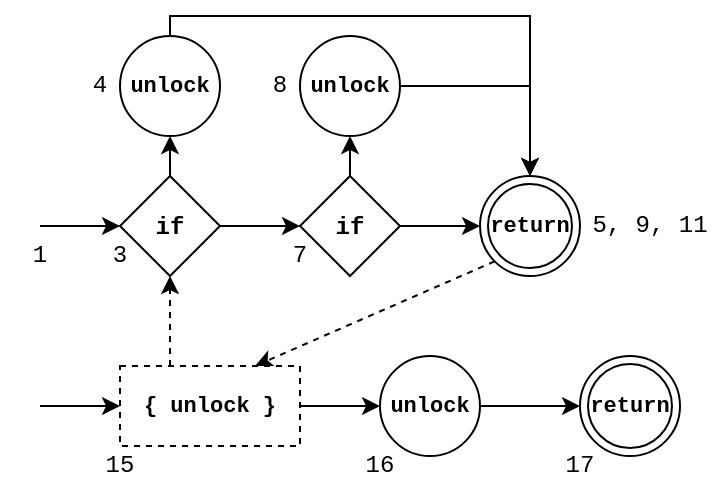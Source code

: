 <mxfile version="13.0.1" type="device"><diagram id="Ss7T1b37sjnOAqyqHXXe" name="Page-1"><mxGraphModel dx="946" dy="642" grid="1" gridSize="10" guides="1" tooltips="1" connect="1" arrows="1" fold="1" page="1" pageScale="1" pageWidth="827" pageHeight="1169" math="0" shadow="0"><root><mxCell id="0"/><mxCell id="1" parent="0"/><mxCell id="Sj1ee7e0pFJuCNpZxY8r-1" value="" style="endArrow=classic;html=1;entryX=0;entryY=0.5;entryDx=0;entryDy=0;" parent="1" target="Sj1ee7e0pFJuCNpZxY8r-2" edge="1"><mxGeometry width="50" height="50" relative="1" as="geometry"><mxPoint x="40" y="145" as="sourcePoint"/><mxPoint x="70" y="150" as="targetPoint"/></mxGeometry></mxCell><mxCell id="Sj1ee7e0pFJuCNpZxY8r-5" style="edgeStyle=orthogonalEdgeStyle;rounded=0;orthogonalLoop=1;jettySize=auto;html=1;exitX=1;exitY=0.5;exitDx=0;exitDy=0;entryX=0;entryY=0.5;entryDx=0;entryDy=0;" parent="1" source="Sj1ee7e0pFJuCNpZxY8r-2" target="Sj1ee7e0pFJuCNpZxY8r-4" edge="1"><mxGeometry relative="1" as="geometry"/></mxCell><mxCell id="Sj1ee7e0pFJuCNpZxY8r-7" style="rounded=0;orthogonalLoop=1;jettySize=auto;html=1;exitX=0.5;exitY=1;exitDx=0;exitDy=0;entryX=0.5;entryY=1;entryDx=0;entryDy=0;fontSize=11;" parent="1" source="Sj1ee7e0pFJuCNpZxY8r-2" target="Sj1ee7e0pFJuCNpZxY8r-6" edge="1"><mxGeometry relative="1" as="geometry"/></mxCell><mxCell id="Sj1ee7e0pFJuCNpZxY8r-2" value="&lt;font face=&quot;Courier New&quot;&gt;if&lt;/font&gt;" style="rhombus;whiteSpace=wrap;html=1;fontStyle=1" parent="1" vertex="1"><mxGeometry x="80" y="120" width="50" height="50" as="geometry"/></mxCell><mxCell id="Sj1ee7e0pFJuCNpZxY8r-23" style="edgeStyle=none;rounded=0;orthogonalLoop=1;jettySize=auto;html=1;exitX=1;exitY=0.5;exitDx=0;exitDy=0;entryX=0;entryY=0.5;entryDx=0;entryDy=0;fontFamily=Courier New;fontSize=11;" parent="1" source="Sj1ee7e0pFJuCNpZxY8r-4" target="Sj1ee7e0pFJuCNpZxY8r-11" edge="1"><mxGeometry relative="1" as="geometry"/></mxCell><mxCell id="Sj1ee7e0pFJuCNpZxY8r-24" style="edgeStyle=none;rounded=0;orthogonalLoop=1;jettySize=auto;html=1;exitX=0.5;exitY=1;exitDx=0;exitDy=0;entryX=0.5;entryY=1;entryDx=0;entryDy=0;fontFamily=Courier New;fontSize=11;" parent="1" source="Sj1ee7e0pFJuCNpZxY8r-4" target="Sj1ee7e0pFJuCNpZxY8r-14" edge="1"><mxGeometry relative="1" as="geometry"/></mxCell><mxCell id="Sj1ee7e0pFJuCNpZxY8r-4" value="&lt;font face=&quot;Courier New&quot;&gt;if&lt;/font&gt;" style="rhombus;whiteSpace=wrap;html=1;fontStyle=1" parent="1" vertex="1"><mxGeometry x="170" y="120" width="50" height="50" as="geometry"/></mxCell><mxCell id="Sj1ee7e0pFJuCNpZxY8r-25" style="edgeStyle=orthogonalEdgeStyle;rounded=0;orthogonalLoop=1;jettySize=auto;html=1;exitX=0.5;exitY=1;exitDx=0;exitDy=0;entryX=0.5;entryY=0;entryDx=0;entryDy=0;fontFamily=Courier New;fontSize=11;" parent="1" source="Sj1ee7e0pFJuCNpZxY8r-6" target="Sj1ee7e0pFJuCNpZxY8r-11" edge="1"><mxGeometry relative="1" as="geometry"><Array as="points"><mxPoint x="105" y="40"/><mxPoint x="285" y="40"/></Array></mxGeometry></mxCell><mxCell id="Sj1ee7e0pFJuCNpZxY8r-6" value="&lt;font face=&quot;Courier New&quot; style=&quot;font-size: 11px;&quot;&gt;unlock&lt;/font&gt;" style="ellipse;whiteSpace=wrap;html=1;aspect=fixed;fontStyle=1;fontSize=11;" parent="1" vertex="1"><mxGeometry x="80" y="50" width="50" height="50" as="geometry"/></mxCell><mxCell id="Sj1ee7e0pFJuCNpZxY8r-32" style="edgeStyle=none;rounded=0;orthogonalLoop=1;jettySize=auto;html=1;exitX=0;exitY=1;exitDx=0;exitDy=0;entryX=0.75;entryY=0;entryDx=0;entryDy=0;fontFamily=Courier New;fontSize=11;dashed=1;" parent="1" source="Sj1ee7e0pFJuCNpZxY8r-11" target="Sj1ee7e0pFJuCNpZxY8r-27" edge="1"><mxGeometry relative="1" as="geometry"/></mxCell><mxCell id="Sj1ee7e0pFJuCNpZxY8r-11" value="return" style="ellipse;shape=doubleEllipse;whiteSpace=wrap;html=1;aspect=fixed;fontSize=11;fontFamily=Courier New;fontStyle=1" parent="1" vertex="1"><mxGeometry x="260" y="120" width="50" height="50" as="geometry"/></mxCell><mxCell id="Sj1ee7e0pFJuCNpZxY8r-26" style="edgeStyle=orthogonalEdgeStyle;rounded=0;orthogonalLoop=1;jettySize=auto;html=1;exitX=1;exitY=0.5;exitDx=0;exitDy=0;fontFamily=Courier New;fontSize=11;entryX=0.5;entryY=0;entryDx=0;entryDy=0;" parent="1" source="Sj1ee7e0pFJuCNpZxY8r-14" target="Sj1ee7e0pFJuCNpZxY8r-11" edge="1"><mxGeometry relative="1" as="geometry"><mxPoint x="330" y="80" as="targetPoint"/><Array as="points"><mxPoint x="285" y="75"/></Array></mxGeometry></mxCell><mxCell id="Sj1ee7e0pFJuCNpZxY8r-14" value="&lt;font face=&quot;Courier New&quot; style=&quot;font-size: 11px;&quot;&gt;unlock&lt;/font&gt;" style="ellipse;whiteSpace=wrap;html=1;aspect=fixed;fontStyle=1;fontSize=11;" parent="1" vertex="1"><mxGeometry x="170" y="50" width="50" height="50" as="geometry"/></mxCell><mxCell id="Sj1ee7e0pFJuCNpZxY8r-29" style="edgeStyle=orthogonalEdgeStyle;rounded=0;orthogonalLoop=1;jettySize=auto;html=1;exitX=1;exitY=0.5;exitDx=0;exitDy=0;entryX=0;entryY=0.5;entryDx=0;entryDy=0;fontFamily=Courier New;fontSize=11;" parent="1" source="Sj1ee7e0pFJuCNpZxY8r-27" target="Sj1ee7e0pFJuCNpZxY8r-28" edge="1"><mxGeometry relative="1" as="geometry"/></mxCell><mxCell id="Sj1ee7e0pFJuCNpZxY8r-31" style="rounded=0;orthogonalLoop=1;jettySize=auto;html=1;entryX=0.5;entryY=1;entryDx=0;entryDy=0;fontFamily=Courier New;fontSize=11;dashed=1;exitX=0.278;exitY=0;exitDx=0;exitDy=0;exitPerimeter=0;" parent="1" source="Sj1ee7e0pFJuCNpZxY8r-27" target="Sj1ee7e0pFJuCNpZxY8r-2" edge="1"><mxGeometry relative="1" as="geometry"><mxPoint x="130" y="200" as="sourcePoint"/></mxGeometry></mxCell><mxCell id="Sj1ee7e0pFJuCNpZxY8r-27" value="{ unlock }" style="rounded=0;whiteSpace=wrap;html=1;fontFamily=Courier New;fontSize=11;dashed=1;fontStyle=1" parent="1" vertex="1"><mxGeometry x="80" y="215" width="90" height="40" as="geometry"/></mxCell><mxCell id="Sj1ee7e0pFJuCNpZxY8r-34" style="edgeStyle=none;rounded=0;orthogonalLoop=1;jettySize=auto;html=1;exitX=1;exitY=0.5;exitDx=0;exitDy=0;entryX=0;entryY=0.5;entryDx=0;entryDy=0;fontFamily=Courier New;fontSize=11;" parent="1" source="Sj1ee7e0pFJuCNpZxY8r-28" target="Sj1ee7e0pFJuCNpZxY8r-33" edge="1"><mxGeometry relative="1" as="geometry"/></mxCell><mxCell id="Sj1ee7e0pFJuCNpZxY8r-28" value="&lt;font face=&quot;Courier New&quot; style=&quot;font-size: 11px;&quot;&gt;unlock&lt;/font&gt;" style="ellipse;whiteSpace=wrap;html=1;aspect=fixed;fontStyle=1;fontSize=11;" parent="1" vertex="1"><mxGeometry x="210" y="210" width="50" height="50" as="geometry"/></mxCell><mxCell id="Sj1ee7e0pFJuCNpZxY8r-30" value="" style="endArrow=classic;html=1;fontFamily=Courier New;fontSize=11;entryX=0;entryY=0.5;entryDx=0;entryDy=0;" parent="1" target="Sj1ee7e0pFJuCNpZxY8r-27" edge="1"><mxGeometry width="50" height="50" relative="1" as="geometry"><mxPoint x="40" y="235" as="sourcePoint"/><mxPoint x="410" y="65" as="targetPoint"/></mxGeometry></mxCell><mxCell id="Sj1ee7e0pFJuCNpZxY8r-33" value="return" style="ellipse;shape=doubleEllipse;whiteSpace=wrap;html=1;aspect=fixed;fontSize=11;fontFamily=Courier New;fontStyle=1" parent="1" vertex="1"><mxGeometry x="310" y="210" width="50" height="50" as="geometry"/></mxCell><mxCell id="KoPX3nr2r0Tk3AoH0X53-2" value="1" style="text;html=1;strokeColor=none;fillColor=none;align=center;verticalAlign=middle;whiteSpace=wrap;rounded=0;fontFamily=Courier New;" vertex="1" parent="1"><mxGeometry x="20" y="150" width="40" height="20" as="geometry"/></mxCell><mxCell id="KoPX3nr2r0Tk3AoH0X53-3" value="3" style="text;html=1;strokeColor=none;fillColor=none;align=center;verticalAlign=middle;whiteSpace=wrap;rounded=0;fontFamily=Courier New;" vertex="1" parent="1"><mxGeometry x="60" y="150" width="40" height="20" as="geometry"/></mxCell><mxCell id="KoPX3nr2r0Tk3AoH0X53-4" value="4" style="text;html=1;strokeColor=none;fillColor=none;align=center;verticalAlign=middle;whiteSpace=wrap;rounded=0;fontFamily=Courier New;" vertex="1" parent="1"><mxGeometry x="50" y="65" width="40" height="20" as="geometry"/></mxCell><mxCell id="KoPX3nr2r0Tk3AoH0X53-5" value="8" style="text;html=1;strokeColor=none;fillColor=none;align=center;verticalAlign=middle;whiteSpace=wrap;rounded=0;fontFamily=Courier New;" vertex="1" parent="1"><mxGeometry x="140" y="65" width="40" height="20" as="geometry"/></mxCell><mxCell id="KoPX3nr2r0Tk3AoH0X53-6" value="7" style="text;html=1;strokeColor=none;fillColor=none;align=center;verticalAlign=middle;whiteSpace=wrap;rounded=0;fontFamily=Courier New;" vertex="1" parent="1"><mxGeometry x="150" y="150" width="40" height="20" as="geometry"/></mxCell><mxCell id="KoPX3nr2r0Tk3AoH0X53-7" value="5, 9, 11" style="text;html=1;strokeColor=none;fillColor=none;align=center;verticalAlign=middle;whiteSpace=wrap;rounded=0;fontFamily=Courier New;" vertex="1" parent="1"><mxGeometry x="310" y="135" width="70" height="20" as="geometry"/></mxCell><mxCell id="KoPX3nr2r0Tk3AoH0X53-8" value="15" style="text;html=1;strokeColor=none;fillColor=none;align=center;verticalAlign=middle;whiteSpace=wrap;rounded=0;fontFamily=Courier New;" vertex="1" parent="1"><mxGeometry x="60" y="255" width="40" height="20" as="geometry"/></mxCell><mxCell id="KoPX3nr2r0Tk3AoH0X53-9" value="16" style="text;html=1;strokeColor=none;fillColor=none;align=center;verticalAlign=middle;whiteSpace=wrap;rounded=0;fontFamily=Courier New;" vertex="1" parent="1"><mxGeometry x="190" y="255" width="40" height="20" as="geometry"/></mxCell><mxCell id="KoPX3nr2r0Tk3AoH0X53-10" value="17" style="text;html=1;strokeColor=none;fillColor=none;align=center;verticalAlign=middle;whiteSpace=wrap;rounded=0;fontFamily=Courier New;" vertex="1" parent="1"><mxGeometry x="290" y="255" width="40" height="20" as="geometry"/></mxCell></root></mxGraphModel></diagram></mxfile>